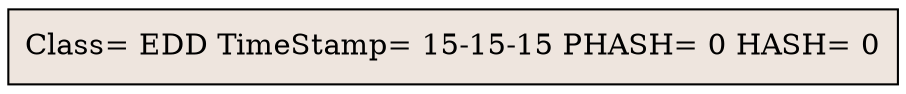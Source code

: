 digraph G { 
3022359[shape=record, style=filled, fillcolor=seashell2,label="Class= EDD TimeStamp= 15-15-15 PHASH= 0 HASH= 0"];
}
